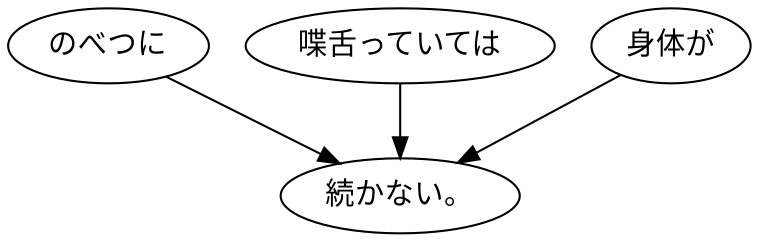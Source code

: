 digraph graph2860 {
	node0 [label="のべつに"];
	node1 [label="喋舌っていては"];
	node2 [label="身体が"];
	node3 [label="続かない。"];
	node0 -> node3;
	node1 -> node3;
	node2 -> node3;
}
